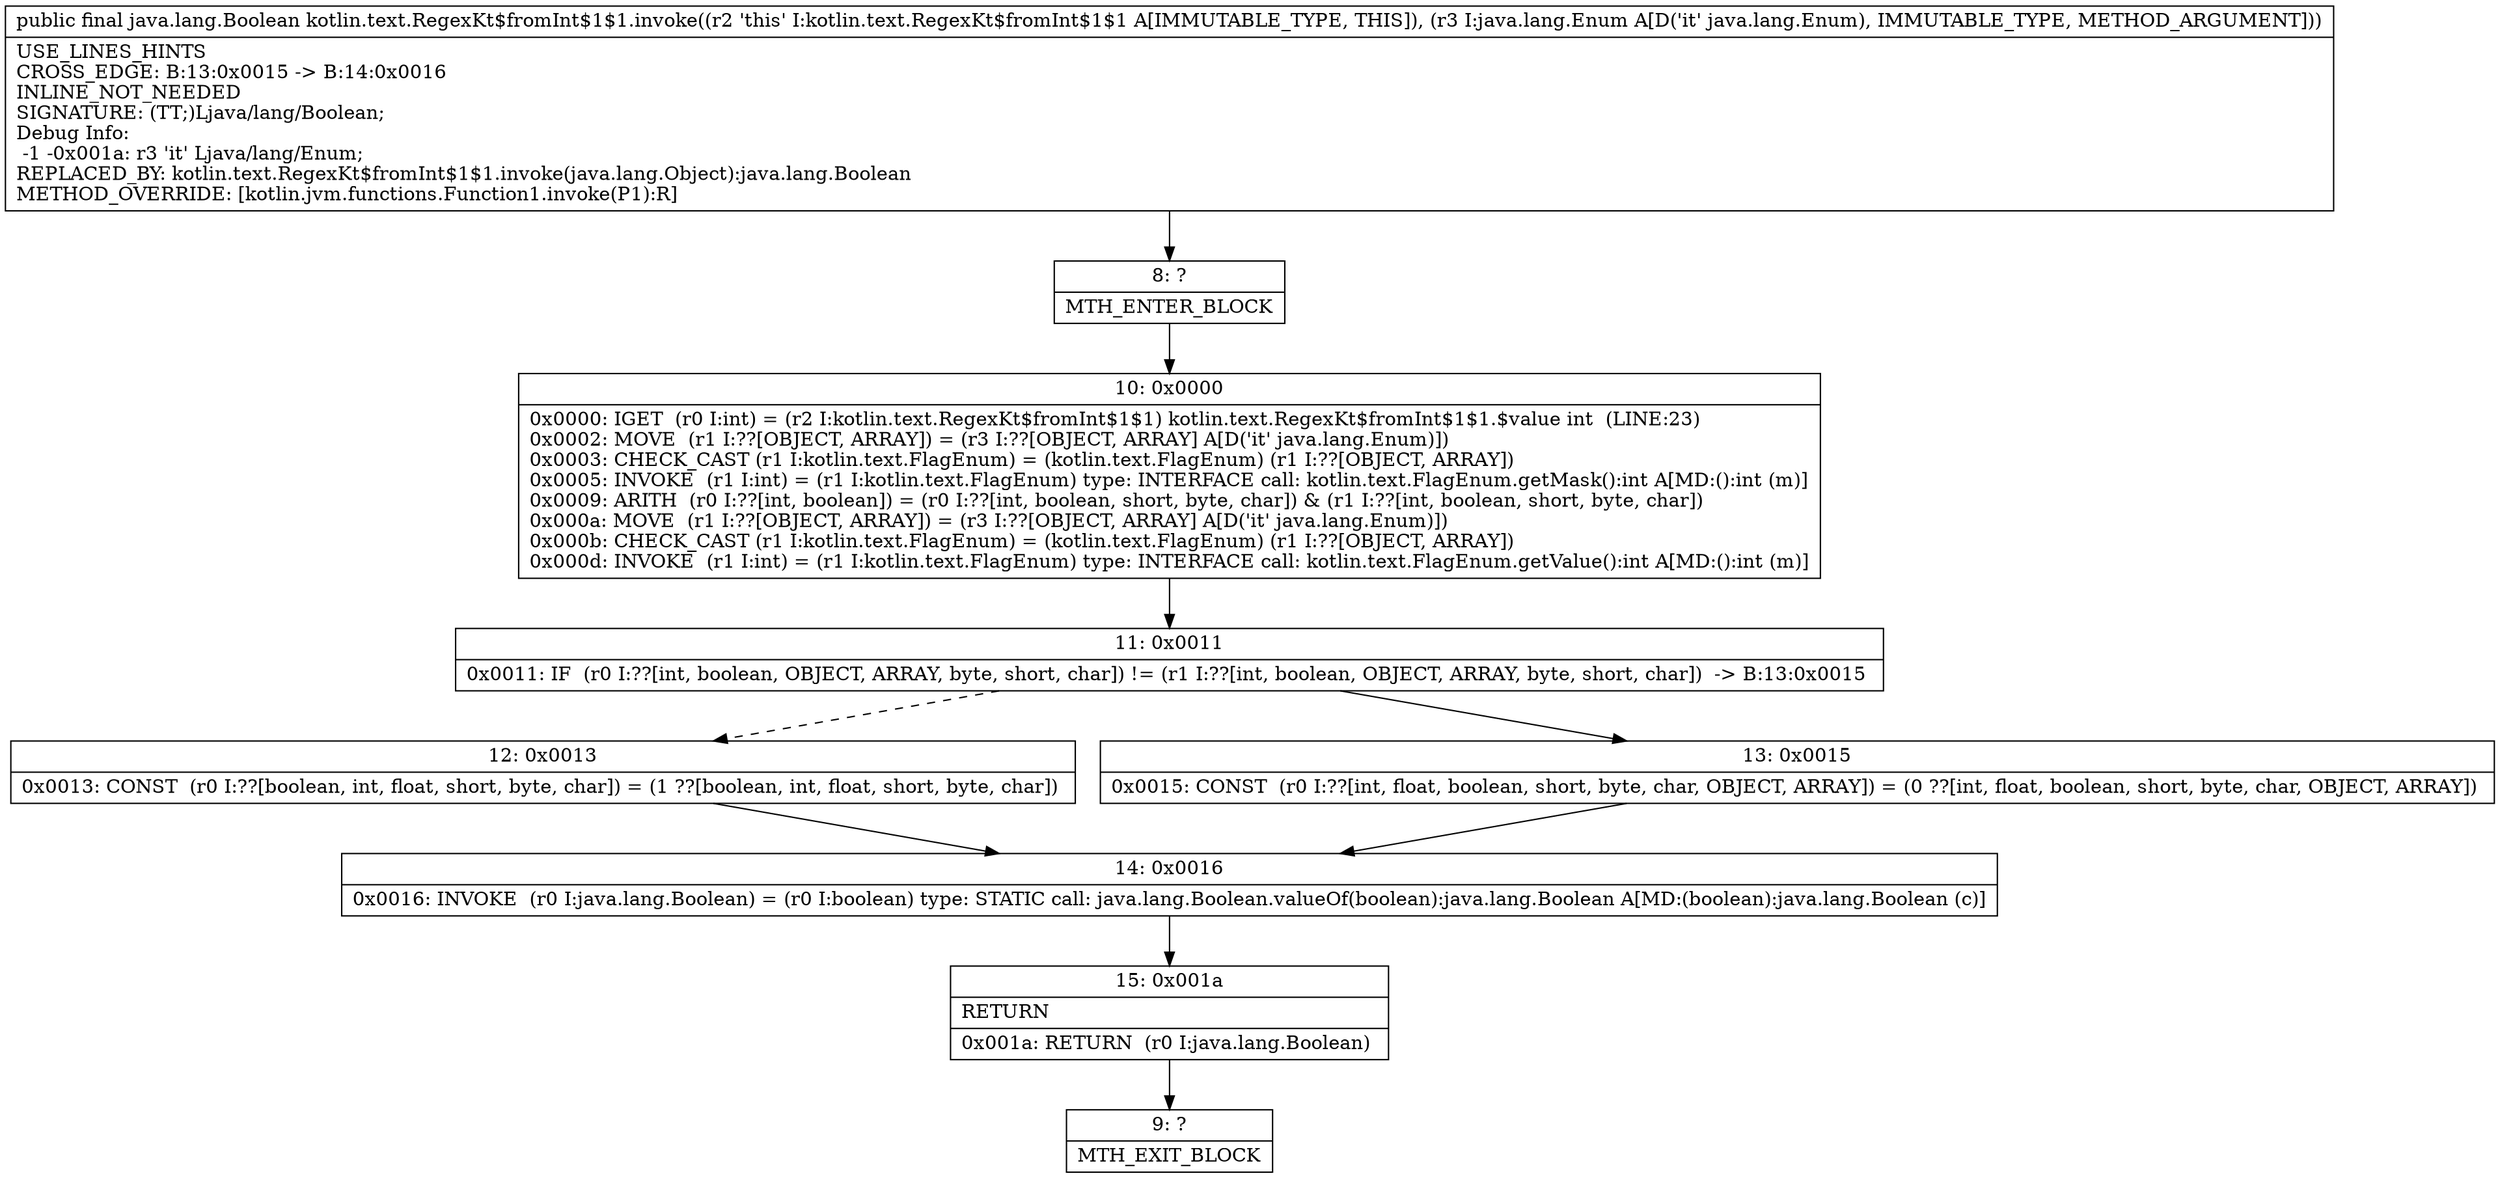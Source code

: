 digraph "CFG forkotlin.text.RegexKt$fromInt$1$1.invoke(Ljava\/lang\/Enum;)Ljava\/lang\/Boolean;" {
Node_8 [shape=record,label="{8\:\ ?|MTH_ENTER_BLOCK\l}"];
Node_10 [shape=record,label="{10\:\ 0x0000|0x0000: IGET  (r0 I:int) = (r2 I:kotlin.text.RegexKt$fromInt$1$1) kotlin.text.RegexKt$fromInt$1$1.$value int  (LINE:23)\l0x0002: MOVE  (r1 I:??[OBJECT, ARRAY]) = (r3 I:??[OBJECT, ARRAY] A[D('it' java.lang.Enum)]) \l0x0003: CHECK_CAST (r1 I:kotlin.text.FlagEnum) = (kotlin.text.FlagEnum) (r1 I:??[OBJECT, ARRAY]) \l0x0005: INVOKE  (r1 I:int) = (r1 I:kotlin.text.FlagEnum) type: INTERFACE call: kotlin.text.FlagEnum.getMask():int A[MD:():int (m)]\l0x0009: ARITH  (r0 I:??[int, boolean]) = (r0 I:??[int, boolean, short, byte, char]) & (r1 I:??[int, boolean, short, byte, char]) \l0x000a: MOVE  (r1 I:??[OBJECT, ARRAY]) = (r3 I:??[OBJECT, ARRAY] A[D('it' java.lang.Enum)]) \l0x000b: CHECK_CAST (r1 I:kotlin.text.FlagEnum) = (kotlin.text.FlagEnum) (r1 I:??[OBJECT, ARRAY]) \l0x000d: INVOKE  (r1 I:int) = (r1 I:kotlin.text.FlagEnum) type: INTERFACE call: kotlin.text.FlagEnum.getValue():int A[MD:():int (m)]\l}"];
Node_11 [shape=record,label="{11\:\ 0x0011|0x0011: IF  (r0 I:??[int, boolean, OBJECT, ARRAY, byte, short, char]) != (r1 I:??[int, boolean, OBJECT, ARRAY, byte, short, char])  \-\> B:13:0x0015 \l}"];
Node_12 [shape=record,label="{12\:\ 0x0013|0x0013: CONST  (r0 I:??[boolean, int, float, short, byte, char]) = (1 ??[boolean, int, float, short, byte, char]) \l}"];
Node_14 [shape=record,label="{14\:\ 0x0016|0x0016: INVOKE  (r0 I:java.lang.Boolean) = (r0 I:boolean) type: STATIC call: java.lang.Boolean.valueOf(boolean):java.lang.Boolean A[MD:(boolean):java.lang.Boolean (c)]\l}"];
Node_15 [shape=record,label="{15\:\ 0x001a|RETURN\l|0x001a: RETURN  (r0 I:java.lang.Boolean) \l}"];
Node_9 [shape=record,label="{9\:\ ?|MTH_EXIT_BLOCK\l}"];
Node_13 [shape=record,label="{13\:\ 0x0015|0x0015: CONST  (r0 I:??[int, float, boolean, short, byte, char, OBJECT, ARRAY]) = (0 ??[int, float, boolean, short, byte, char, OBJECT, ARRAY]) \l}"];
MethodNode[shape=record,label="{public final java.lang.Boolean kotlin.text.RegexKt$fromInt$1$1.invoke((r2 'this' I:kotlin.text.RegexKt$fromInt$1$1 A[IMMUTABLE_TYPE, THIS]), (r3 I:java.lang.Enum A[D('it' java.lang.Enum), IMMUTABLE_TYPE, METHOD_ARGUMENT]))  | USE_LINES_HINTS\lCROSS_EDGE: B:13:0x0015 \-\> B:14:0x0016\lINLINE_NOT_NEEDED\lSIGNATURE: (TT;)Ljava\/lang\/Boolean;\lDebug Info:\l  \-1 \-0x001a: r3 'it' Ljava\/lang\/Enum;\lREPLACED_BY: kotlin.text.RegexKt$fromInt$1$1.invoke(java.lang.Object):java.lang.Boolean\lMETHOD_OVERRIDE: [kotlin.jvm.functions.Function1.invoke(P1):R]\l}"];
MethodNode -> Node_8;Node_8 -> Node_10;
Node_10 -> Node_11;
Node_11 -> Node_12[style=dashed];
Node_11 -> Node_13;
Node_12 -> Node_14;
Node_14 -> Node_15;
Node_15 -> Node_9;
Node_13 -> Node_14;
}

